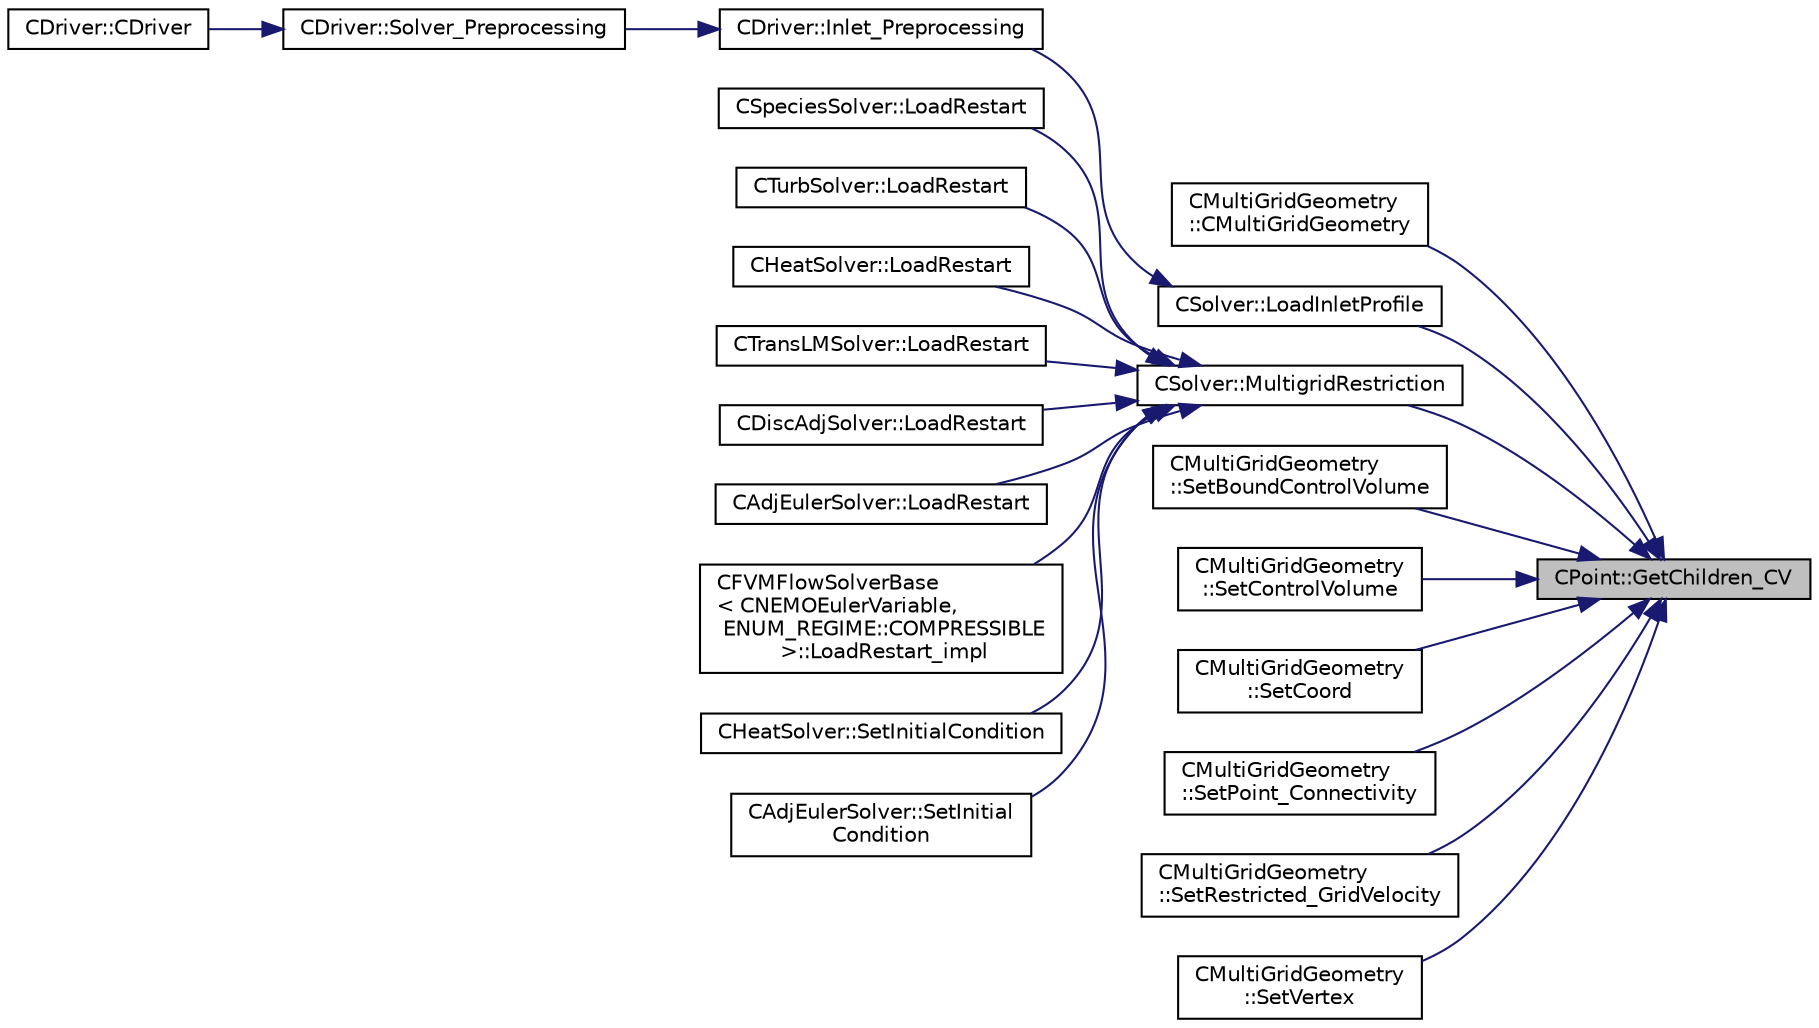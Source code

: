 digraph "CPoint::GetChildren_CV"
{
 // LATEX_PDF_SIZE
  edge [fontname="Helvetica",fontsize="10",labelfontname="Helvetica",labelfontsize="10"];
  node [fontname="Helvetica",fontsize="10",shape=record];
  rankdir="RL";
  Node1 [label="CPoint::GetChildren_CV",height=0.2,width=0.4,color="black", fillcolor="grey75", style="filled", fontcolor="black",tooltip="Get the children control volume of an agglomerated control volume."];
  Node1 -> Node2 [dir="back",color="midnightblue",fontsize="10",style="solid",fontname="Helvetica"];
  Node2 [label="CMultiGridGeometry\l::CMultiGridGeometry",height=0.2,width=0.4,color="black", fillcolor="white", style="filled",URL="$classCMultiGridGeometry.html#a59a712b6935d3057542cc1481e44c1c3",tooltip="Constructor of the class."];
  Node1 -> Node3 [dir="back",color="midnightblue",fontsize="10",style="solid",fontname="Helvetica"];
  Node3 [label="CSolver::LoadInletProfile",height=0.2,width=0.4,color="black", fillcolor="white", style="filled",URL="$classCSolver.html#aa6d85b1177b7acacfbf083e8c58da55c",tooltip="Load a inlet profile data from file into a particular solver."];
  Node3 -> Node4 [dir="back",color="midnightblue",fontsize="10",style="solid",fontname="Helvetica"];
  Node4 [label="CDriver::Inlet_Preprocessing",height=0.2,width=0.4,color="black", fillcolor="white", style="filled",URL="$classCDriver.html#ab08e42374e72ecf3fca78fad59ac52b0",tooltip="Preprocess the inlets via file input for all solvers."];
  Node4 -> Node5 [dir="back",color="midnightblue",fontsize="10",style="solid",fontname="Helvetica"];
  Node5 [label="CDriver::Solver_Preprocessing",height=0.2,width=0.4,color="black", fillcolor="white", style="filled",URL="$classCDriver.html#add15058928d0b7462a7b8257417d0914",tooltip="Definition and allocation of all solution classes."];
  Node5 -> Node6 [dir="back",color="midnightblue",fontsize="10",style="solid",fontname="Helvetica"];
  Node6 [label="CDriver::CDriver",height=0.2,width=0.4,color="black", fillcolor="white", style="filled",URL="$classCDriver.html#a3fca4a013a6efa9bbb38fe78a86b5f3d",tooltip="Constructor of the class."];
  Node1 -> Node7 [dir="back",color="midnightblue",fontsize="10",style="solid",fontname="Helvetica"];
  Node7 [label="CSolver::MultigridRestriction",height=0.2,width=0.4,color="black", fillcolor="white", style="filled",URL="$classCSolver.html#ac9a98c784f8475134d597a8ccdcebe46",tooltip="Interpolate variables to a coarser grid level."];
  Node7 -> Node8 [dir="back",color="midnightblue",fontsize="10",style="solid",fontname="Helvetica"];
  Node8 [label="CSpeciesSolver::LoadRestart",height=0.2,width=0.4,color="black", fillcolor="white", style="filled",URL="$classCSpeciesSolver.html#a40ecea72824a266fcda6347d08a4fcea",tooltip="Load a solution from a restart file."];
  Node7 -> Node9 [dir="back",color="midnightblue",fontsize="10",style="solid",fontname="Helvetica"];
  Node9 [label="CTurbSolver::LoadRestart",height=0.2,width=0.4,color="black", fillcolor="white", style="filled",URL="$classCTurbSolver.html#a7b62bcdb84f3345f560a6110905d7fb3",tooltip="Load a solution from a restart file."];
  Node7 -> Node10 [dir="back",color="midnightblue",fontsize="10",style="solid",fontname="Helvetica"];
  Node10 [label="CHeatSolver::LoadRestart",height=0.2,width=0.4,color="black", fillcolor="white", style="filled",URL="$classCHeatSolver.html#a0cc2cf63a1cd34b15be77cf3233beaae",tooltip="Load a solution from a restart file."];
  Node7 -> Node11 [dir="back",color="midnightblue",fontsize="10",style="solid",fontname="Helvetica"];
  Node11 [label="CTransLMSolver::LoadRestart",height=0.2,width=0.4,color="black", fillcolor="white", style="filled",URL="$classCTransLMSolver.html#a6f940c3ebc5092d9d06306159300713d",tooltip="Load a solution from a restart file."];
  Node7 -> Node12 [dir="back",color="midnightblue",fontsize="10",style="solid",fontname="Helvetica"];
  Node12 [label="CDiscAdjSolver::LoadRestart",height=0.2,width=0.4,color="black", fillcolor="white", style="filled",URL="$classCDiscAdjSolver.html#adc04ad9d81d8669d0accabe899bdb39d",tooltip="Load a solution from a restart file."];
  Node7 -> Node13 [dir="back",color="midnightblue",fontsize="10",style="solid",fontname="Helvetica"];
  Node13 [label="CAdjEulerSolver::LoadRestart",height=0.2,width=0.4,color="black", fillcolor="white", style="filled",URL="$classCAdjEulerSolver.html#a4bc9fada01b433e9194d4c0d67adbbbd",tooltip="Load a solution from a restart file."];
  Node7 -> Node14 [dir="back",color="midnightblue",fontsize="10",style="solid",fontname="Helvetica"];
  Node14 [label="CFVMFlowSolverBase\l\< CNEMOEulerVariable,\l ENUM_REGIME::COMPRESSIBLE\l \>::LoadRestart_impl",height=0.2,width=0.4,color="black", fillcolor="white", style="filled",URL="$classCFVMFlowSolverBase.html#a7cf80881bcda9a08b9c8cf78e7a3bc8d",tooltip="General implementation to load a flow solution from a restart file."];
  Node7 -> Node15 [dir="back",color="midnightblue",fontsize="10",style="solid",fontname="Helvetica"];
  Node15 [label="CHeatSolver::SetInitialCondition",height=0.2,width=0.4,color="black", fillcolor="white", style="filled",URL="$classCHeatSolver.html#a1faf13aa03d2eed01366294a83622cab",tooltip="Set the initial condition for the FEM structural problem."];
  Node7 -> Node16 [dir="back",color="midnightblue",fontsize="10",style="solid",fontname="Helvetica"];
  Node16 [label="CAdjEulerSolver::SetInitial\lCondition",height=0.2,width=0.4,color="black", fillcolor="white", style="filled",URL="$classCAdjEulerSolver.html#aeefdb4354432a35e1fc5c7db5a5f8043",tooltip="Set the initial condition for the Euler Equations."];
  Node1 -> Node17 [dir="back",color="midnightblue",fontsize="10",style="solid",fontname="Helvetica"];
  Node17 [label="CMultiGridGeometry\l::SetBoundControlVolume",height=0.2,width=0.4,color="black", fillcolor="white", style="filled",URL="$classCMultiGridGeometry.html#a3254592e2d22e34ea2066e1264a7f3ae",tooltip="Set boundary vertex structure of the agglomerated control volume."];
  Node1 -> Node18 [dir="back",color="midnightblue",fontsize="10",style="solid",fontname="Helvetica"];
  Node18 [label="CMultiGridGeometry\l::SetControlVolume",height=0.2,width=0.4,color="black", fillcolor="white", style="filled",URL="$classCMultiGridGeometry.html#aa516893fc83e18269921b555a5e7da0c",tooltip="Set the edge structure of the agglomerated control volume."];
  Node1 -> Node19 [dir="back",color="midnightblue",fontsize="10",style="solid",fontname="Helvetica"];
  Node19 [label="CMultiGridGeometry\l::SetCoord",height=0.2,width=0.4,color="black", fillcolor="white", style="filled",URL="$classCMultiGridGeometry.html#a3e4c07f4473ae6066ff0c9078eb1a63a",tooltip="Set a representative coordinates of the agglomerated control volume."];
  Node1 -> Node20 [dir="back",color="midnightblue",fontsize="10",style="solid",fontname="Helvetica"];
  Node20 [label="CMultiGridGeometry\l::SetPoint_Connectivity",height=0.2,width=0.4,color="black", fillcolor="white", style="filled",URL="$classCMultiGridGeometry.html#aea8846cce64d85bb7c4ece4f8ab3d1e8",tooltip="Set points which surround a point."];
  Node1 -> Node21 [dir="back",color="midnightblue",fontsize="10",style="solid",fontname="Helvetica"];
  Node21 [label="CMultiGridGeometry\l::SetRestricted_GridVelocity",height=0.2,width=0.4,color="black", fillcolor="white", style="filled",URL="$classCMultiGridGeometry.html#a93ad7df528090f8cd645a4691e4b13fd",tooltip="Set the grid velocity at each node in the coarse mesh level based on a restriction from a finer mesh."];
  Node1 -> Node22 [dir="back",color="midnightblue",fontsize="10",style="solid",fontname="Helvetica"];
  Node22 [label="CMultiGridGeometry\l::SetVertex",height=0.2,width=0.4,color="black", fillcolor="white", style="filled",URL="$classCMultiGridGeometry.html#a5b5eb7046a129a1ab15322eb907ea1cb",tooltip="Set boundary vertex."];
}
